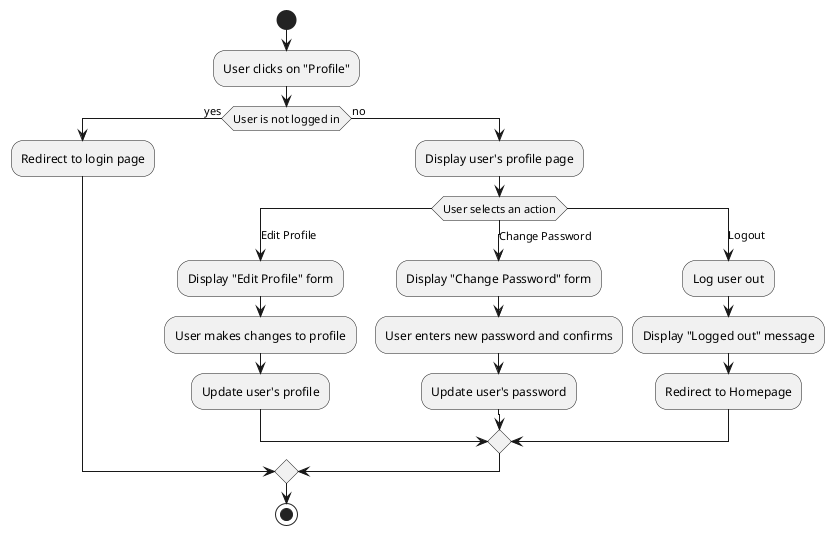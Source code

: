 @startuml
start
:User clicks on "Profile";
if (User is not logged in) then (yes)
    :Redirect to login page;
else (no)
    :Display user's profile page;
    switch (User selects an action)
    case (Edit Profile)
        :Display "Edit Profile" form;
        :User makes changes to profile;
        :Update user's profile;
    case (Change Password)
        :Display "Change Password" form;
        :User enters new password and confirms;
        :Update user's password;
    case (Logout)
        :Log user out;
        :Display "Logged out" message;
        :Redirect to Homepage;
    endswitch
endif
stop
@enduml

